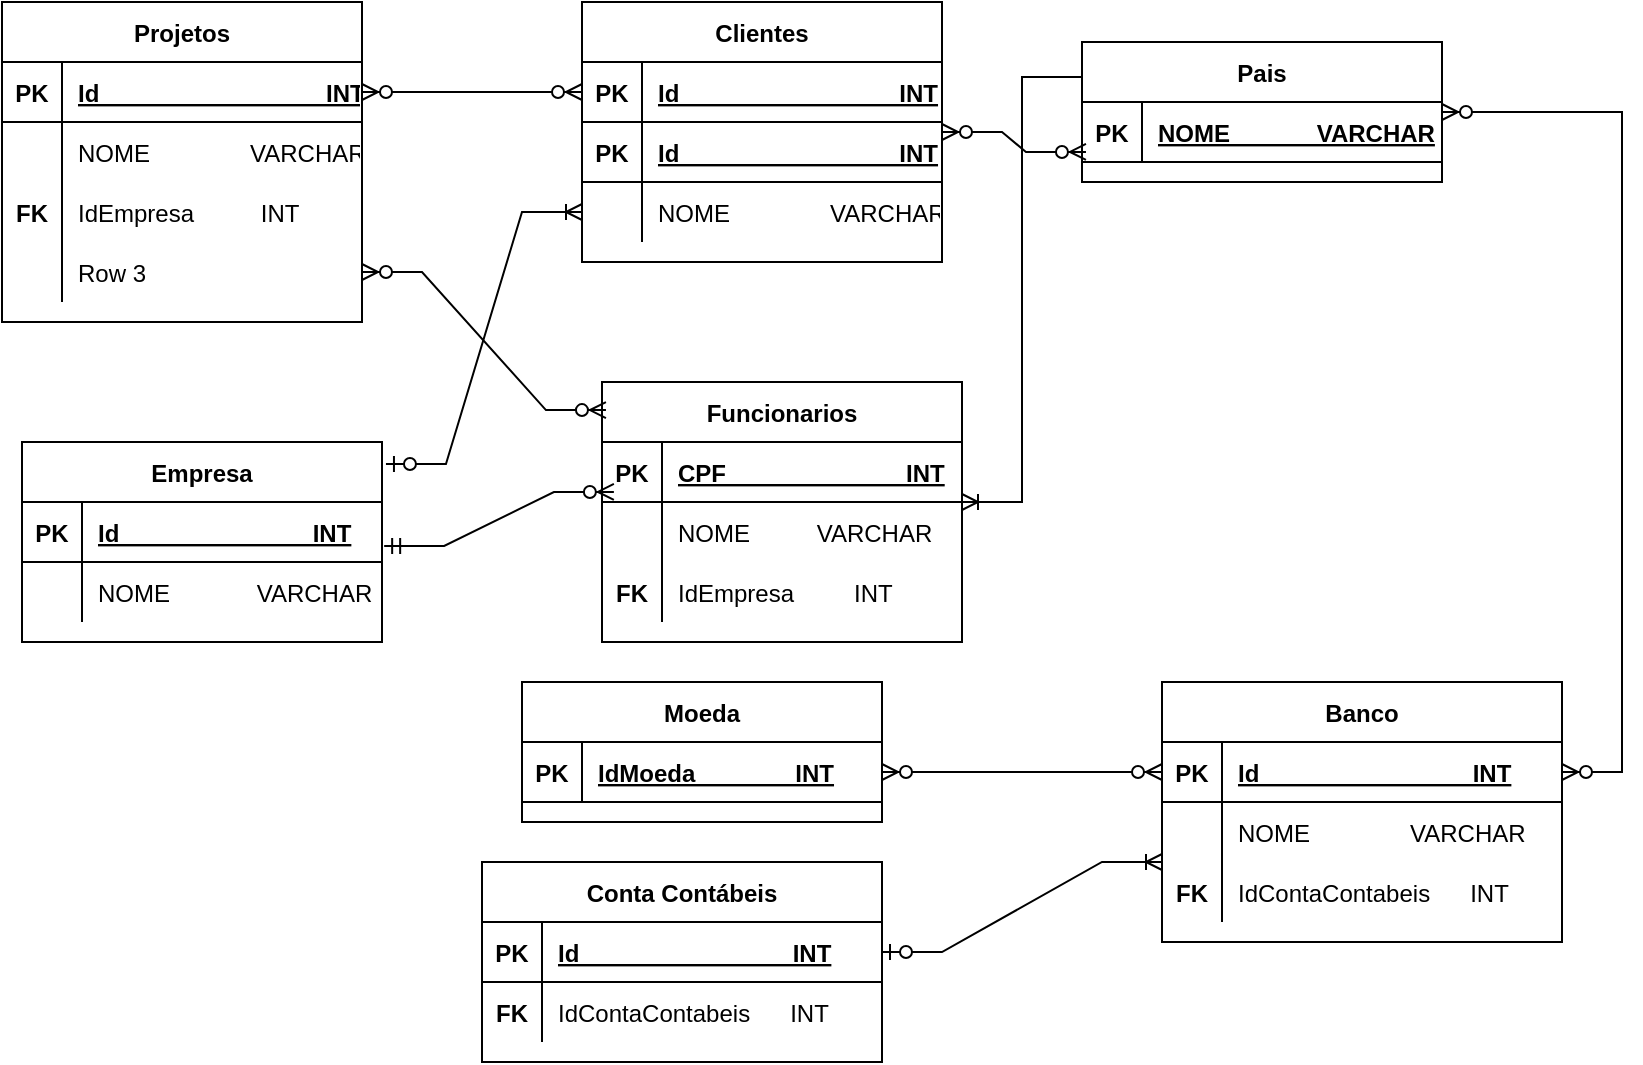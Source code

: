 <mxfile version="20.2.3" type="device"><diagram id="FYHwgx_o-ocz7DWn9fKt" name="Page-1"><mxGraphModel dx="942" dy="600" grid="1" gridSize="10" guides="1" tooltips="1" connect="1" arrows="1" fold="1" page="1" pageScale="1" pageWidth="827" pageHeight="1169" math="0" shadow="0"><root><mxCell id="0"/><mxCell id="1" parent="0"/><mxCell id="ihUxNbp2iNIEQRNGtWkb-22" value="Empresa" style="shape=table;startSize=30;container=1;collapsible=1;childLayout=tableLayout;fixedRows=1;rowLines=0;fontStyle=1;align=center;resizeLast=1;" parent="1" vertex="1"><mxGeometry x="30" y="230" width="180" height="100" as="geometry"><mxRectangle x="40" y="90" width="90" height="30" as="alternateBounds"/></mxGeometry></mxCell><mxCell id="ihUxNbp2iNIEQRNGtWkb-23" value="" style="shape=tableRow;horizontal=0;startSize=0;swimlaneHead=0;swimlaneBody=0;fillColor=none;collapsible=0;dropTarget=0;points=[[0,0.5],[1,0.5]];portConstraint=eastwest;top=0;left=0;right=0;bottom=1;" parent="ihUxNbp2iNIEQRNGtWkb-22" vertex="1"><mxGeometry y="30" width="180" height="30" as="geometry"/></mxCell><mxCell id="ihUxNbp2iNIEQRNGtWkb-24" value="PK" style="shape=partialRectangle;connectable=0;fillColor=none;top=0;left=0;bottom=0;right=0;fontStyle=1;overflow=hidden;" parent="ihUxNbp2iNIEQRNGtWkb-23" vertex="1"><mxGeometry width="30" height="30" as="geometry"><mxRectangle width="30" height="30" as="alternateBounds"/></mxGeometry></mxCell><mxCell id="ihUxNbp2iNIEQRNGtWkb-25" value="Id                             INT" style="shape=partialRectangle;connectable=0;fillColor=none;top=0;left=0;bottom=0;right=0;align=left;spacingLeft=6;fontStyle=5;overflow=hidden;" parent="ihUxNbp2iNIEQRNGtWkb-23" vertex="1"><mxGeometry x="30" width="150" height="30" as="geometry"><mxRectangle width="150" height="30" as="alternateBounds"/></mxGeometry></mxCell><mxCell id="ihUxNbp2iNIEQRNGtWkb-26" value="" style="shape=tableRow;horizontal=0;startSize=0;swimlaneHead=0;swimlaneBody=0;fillColor=none;collapsible=0;dropTarget=0;points=[[0,0.5],[1,0.5]];portConstraint=eastwest;top=0;left=0;right=0;bottom=0;" parent="ihUxNbp2iNIEQRNGtWkb-22" vertex="1"><mxGeometry y="60" width="180" height="30" as="geometry"/></mxCell><mxCell id="ihUxNbp2iNIEQRNGtWkb-27" value="" style="shape=partialRectangle;connectable=0;fillColor=none;top=0;left=0;bottom=0;right=0;editable=1;overflow=hidden;" parent="ihUxNbp2iNIEQRNGtWkb-26" vertex="1"><mxGeometry width="30" height="30" as="geometry"><mxRectangle width="30" height="30" as="alternateBounds"/></mxGeometry></mxCell><mxCell id="ihUxNbp2iNIEQRNGtWkb-28" value="NOME             VARCHAR" style="shape=partialRectangle;connectable=0;fillColor=none;top=0;left=0;bottom=0;right=0;align=left;spacingLeft=6;overflow=hidden;strokeColor=none;" parent="ihUxNbp2iNIEQRNGtWkb-26" vertex="1"><mxGeometry x="30" width="150" height="30" as="geometry"><mxRectangle width="150" height="30" as="alternateBounds"/></mxGeometry></mxCell><mxCell id="ihUxNbp2iNIEQRNGtWkb-48" value="Funcionarios" style="shape=table;startSize=30;container=1;collapsible=1;childLayout=tableLayout;fixedRows=1;rowLines=0;fontStyle=1;align=center;resizeLast=1;" parent="1" vertex="1"><mxGeometry x="320" y="200" width="180" height="130" as="geometry"/></mxCell><mxCell id="ihUxNbp2iNIEQRNGtWkb-49" value="" style="shape=tableRow;horizontal=0;startSize=0;swimlaneHead=0;swimlaneBody=0;fillColor=none;collapsible=0;dropTarget=0;points=[[0,0.5],[1,0.5]];portConstraint=eastwest;top=0;left=0;right=0;bottom=1;" parent="ihUxNbp2iNIEQRNGtWkb-48" vertex="1"><mxGeometry y="30" width="180" height="30" as="geometry"/></mxCell><mxCell id="ihUxNbp2iNIEQRNGtWkb-50" value="PK" style="shape=partialRectangle;connectable=0;fillColor=none;top=0;left=0;bottom=0;right=0;fontStyle=1;overflow=hidden;" parent="ihUxNbp2iNIEQRNGtWkb-49" vertex="1"><mxGeometry width="30" height="30" as="geometry"><mxRectangle width="30" height="30" as="alternateBounds"/></mxGeometry></mxCell><mxCell id="ihUxNbp2iNIEQRNGtWkb-51" value="CPF                           INT" style="shape=partialRectangle;connectable=0;fillColor=none;top=0;left=0;bottom=0;right=0;align=left;spacingLeft=6;fontStyle=5;overflow=hidden;" parent="ihUxNbp2iNIEQRNGtWkb-49" vertex="1"><mxGeometry x="30" width="150" height="30" as="geometry"><mxRectangle width="150" height="30" as="alternateBounds"/></mxGeometry></mxCell><mxCell id="ihUxNbp2iNIEQRNGtWkb-52" value="" style="shape=tableRow;horizontal=0;startSize=0;swimlaneHead=0;swimlaneBody=0;fillColor=none;collapsible=0;dropTarget=0;points=[[0,0.5],[1,0.5]];portConstraint=eastwest;top=0;left=0;right=0;bottom=0;" parent="ihUxNbp2iNIEQRNGtWkb-48" vertex="1"><mxGeometry y="60" width="180" height="30" as="geometry"/></mxCell><mxCell id="ihUxNbp2iNIEQRNGtWkb-53" value="" style="shape=partialRectangle;connectable=0;fillColor=none;top=0;left=0;bottom=0;right=0;editable=1;overflow=hidden;" parent="ihUxNbp2iNIEQRNGtWkb-52" vertex="1"><mxGeometry width="30" height="30" as="geometry"><mxRectangle width="30" height="30" as="alternateBounds"/></mxGeometry></mxCell><mxCell id="ihUxNbp2iNIEQRNGtWkb-54" value="NOME          VARCHAR" style="shape=partialRectangle;connectable=0;fillColor=none;top=0;left=0;bottom=0;right=0;align=left;spacingLeft=6;overflow=hidden;" parent="ihUxNbp2iNIEQRNGtWkb-52" vertex="1"><mxGeometry x="30" width="150" height="30" as="geometry"><mxRectangle width="150" height="30" as="alternateBounds"/></mxGeometry></mxCell><mxCell id="ihUxNbp2iNIEQRNGtWkb-55" value="" style="shape=tableRow;horizontal=0;startSize=0;swimlaneHead=0;swimlaneBody=0;fillColor=none;collapsible=0;dropTarget=0;points=[[0,0.5],[1,0.5]];portConstraint=eastwest;top=0;left=0;right=0;bottom=0;" parent="ihUxNbp2iNIEQRNGtWkb-48" vertex="1"><mxGeometry y="90" width="180" height="30" as="geometry"/></mxCell><mxCell id="ihUxNbp2iNIEQRNGtWkb-56" value="FK" style="shape=partialRectangle;connectable=0;fillColor=none;top=0;left=0;bottom=0;right=0;editable=1;overflow=hidden;fontStyle=1" parent="ihUxNbp2iNIEQRNGtWkb-55" vertex="1"><mxGeometry width="30" height="30" as="geometry"><mxRectangle width="30" height="30" as="alternateBounds"/></mxGeometry></mxCell><mxCell id="ihUxNbp2iNIEQRNGtWkb-57" value="IdEmpresa         INT" style="shape=partialRectangle;connectable=0;fillColor=none;top=0;left=0;bottom=0;right=0;align=left;spacingLeft=6;overflow=hidden;fontStyle=0" parent="ihUxNbp2iNIEQRNGtWkb-55" vertex="1"><mxGeometry x="30" width="150" height="30" as="geometry"><mxRectangle width="150" height="30" as="alternateBounds"/></mxGeometry></mxCell><mxCell id="ihUxNbp2iNIEQRNGtWkb-61" value="Pais" style="shape=table;startSize=30;container=1;collapsible=1;childLayout=tableLayout;fixedRows=1;rowLines=0;fontStyle=1;align=center;resizeLast=1;" parent="1" vertex="1"><mxGeometry x="560" y="30" width="180" height="70" as="geometry"/></mxCell><mxCell id="ihUxNbp2iNIEQRNGtWkb-62" value="" style="shape=tableRow;horizontal=0;startSize=0;swimlaneHead=0;swimlaneBody=0;fillColor=none;collapsible=0;dropTarget=0;points=[[0,0.5],[1,0.5]];portConstraint=eastwest;top=0;left=0;right=0;bottom=1;" parent="ihUxNbp2iNIEQRNGtWkb-61" vertex="1"><mxGeometry y="30" width="180" height="30" as="geometry"/></mxCell><mxCell id="ihUxNbp2iNIEQRNGtWkb-63" value="PK" style="shape=partialRectangle;connectable=0;fillColor=none;top=0;left=0;bottom=0;right=0;fontStyle=1;overflow=hidden;" parent="ihUxNbp2iNIEQRNGtWkb-62" vertex="1"><mxGeometry width="30" height="30" as="geometry"><mxRectangle width="30" height="30" as="alternateBounds"/></mxGeometry></mxCell><mxCell id="ihUxNbp2iNIEQRNGtWkb-64" value="NOME             VARCHAR" style="shape=partialRectangle;connectable=0;fillColor=none;top=0;left=0;bottom=0;right=0;align=left;spacingLeft=6;fontStyle=5;overflow=hidden;" parent="ihUxNbp2iNIEQRNGtWkb-62" vertex="1"><mxGeometry x="30" width="150" height="30" as="geometry"><mxRectangle width="150" height="30" as="alternateBounds"/></mxGeometry></mxCell><mxCell id="ihUxNbp2iNIEQRNGtWkb-100" value="Clientes" style="shape=table;startSize=30;container=1;collapsible=1;childLayout=tableLayout;fixedRows=1;rowLines=0;fontStyle=1;align=center;resizeLast=1;" parent="1" vertex="1"><mxGeometry x="310" y="10" width="180" height="130" as="geometry"/></mxCell><mxCell id="ihUxNbp2iNIEQRNGtWkb-145" value="" style="shape=tableRow;horizontal=0;startSize=0;swimlaneHead=0;swimlaneBody=0;fillColor=none;collapsible=0;dropTarget=0;points=[[0,0.5],[1,0.5]];portConstraint=eastwest;top=0;left=0;right=0;bottom=1;" parent="ihUxNbp2iNIEQRNGtWkb-100" vertex="1"><mxGeometry y="30" width="180" height="30" as="geometry"/></mxCell><mxCell id="ihUxNbp2iNIEQRNGtWkb-146" value="PK" style="shape=partialRectangle;connectable=0;fillColor=none;top=0;left=0;bottom=0;right=0;fontStyle=1;overflow=hidden;" parent="ihUxNbp2iNIEQRNGtWkb-145" vertex="1"><mxGeometry width="30" height="30" as="geometry"><mxRectangle width="30" height="30" as="alternateBounds"/></mxGeometry></mxCell><mxCell id="ihUxNbp2iNIEQRNGtWkb-147" value="Id                                 INT" style="shape=partialRectangle;connectable=0;fillColor=none;top=0;left=0;bottom=0;right=0;align=left;spacingLeft=6;fontStyle=5;overflow=hidden;" parent="ihUxNbp2iNIEQRNGtWkb-145" vertex="1"><mxGeometry x="30" width="150" height="30" as="geometry"><mxRectangle width="150" height="30" as="alternateBounds"/></mxGeometry></mxCell><mxCell id="ihUxNbp2iNIEQRNGtWkb-101" value="" style="shape=tableRow;horizontal=0;startSize=0;swimlaneHead=0;swimlaneBody=0;fillColor=none;collapsible=0;dropTarget=0;points=[[0,0.5],[1,0.5]];portConstraint=eastwest;top=0;left=0;right=0;bottom=1;" parent="ihUxNbp2iNIEQRNGtWkb-100" vertex="1"><mxGeometry y="60" width="180" height="30" as="geometry"/></mxCell><mxCell id="ihUxNbp2iNIEQRNGtWkb-102" value="PK" style="shape=partialRectangle;connectable=0;fillColor=none;top=0;left=0;bottom=0;right=0;fontStyle=1;overflow=hidden;" parent="ihUxNbp2iNIEQRNGtWkb-101" vertex="1"><mxGeometry width="30" height="30" as="geometry"><mxRectangle width="30" height="30" as="alternateBounds"/></mxGeometry></mxCell><mxCell id="ihUxNbp2iNIEQRNGtWkb-103" value="Id                                 INT" style="shape=partialRectangle;connectable=0;fillColor=none;top=0;left=0;bottom=0;right=0;align=left;spacingLeft=6;fontStyle=5;overflow=hidden;" parent="ihUxNbp2iNIEQRNGtWkb-101" vertex="1"><mxGeometry x="30" width="150" height="30" as="geometry"><mxRectangle width="150" height="30" as="alternateBounds"/></mxGeometry></mxCell><mxCell id="ihUxNbp2iNIEQRNGtWkb-104" value="" style="shape=tableRow;horizontal=0;startSize=0;swimlaneHead=0;swimlaneBody=0;fillColor=none;collapsible=0;dropTarget=0;points=[[0,0.5],[1,0.5]];portConstraint=eastwest;top=0;left=0;right=0;bottom=0;" parent="ihUxNbp2iNIEQRNGtWkb-100" vertex="1"><mxGeometry y="90" width="180" height="30" as="geometry"/></mxCell><mxCell id="ihUxNbp2iNIEQRNGtWkb-105" value="" style="shape=partialRectangle;connectable=0;fillColor=none;top=0;left=0;bottom=0;right=0;editable=1;overflow=hidden;" parent="ihUxNbp2iNIEQRNGtWkb-104" vertex="1"><mxGeometry width="30" height="30" as="geometry"><mxRectangle width="30" height="30" as="alternateBounds"/></mxGeometry></mxCell><mxCell id="ihUxNbp2iNIEQRNGtWkb-106" value="NOME               VARCHAR" style="shape=partialRectangle;connectable=0;fillColor=none;top=0;left=0;bottom=0;right=0;align=left;spacingLeft=6;overflow=hidden;" parent="ihUxNbp2iNIEQRNGtWkb-104" vertex="1"><mxGeometry x="30" width="150" height="30" as="geometry"><mxRectangle width="150" height="30" as="alternateBounds"/></mxGeometry></mxCell><mxCell id="ihUxNbp2iNIEQRNGtWkb-114" value="Projetos" style="shape=table;startSize=30;container=1;collapsible=1;childLayout=tableLayout;fixedRows=1;rowLines=0;fontStyle=1;align=center;resizeLast=1;" parent="1" vertex="1"><mxGeometry x="20" y="10" width="180" height="160" as="geometry"/></mxCell><mxCell id="ihUxNbp2iNIEQRNGtWkb-115" value="" style="shape=tableRow;horizontal=0;startSize=0;swimlaneHead=0;swimlaneBody=0;fillColor=none;collapsible=0;dropTarget=0;points=[[0,0.5],[1,0.5]];portConstraint=eastwest;top=0;left=0;right=0;bottom=1;" parent="ihUxNbp2iNIEQRNGtWkb-114" vertex="1"><mxGeometry y="30" width="180" height="30" as="geometry"/></mxCell><mxCell id="ihUxNbp2iNIEQRNGtWkb-116" value="PK" style="shape=partialRectangle;connectable=0;fillColor=none;top=0;left=0;bottom=0;right=0;fontStyle=1;overflow=hidden;" parent="ihUxNbp2iNIEQRNGtWkb-115" vertex="1"><mxGeometry width="30" height="30" as="geometry"><mxRectangle width="30" height="30" as="alternateBounds"/></mxGeometry></mxCell><mxCell id="ihUxNbp2iNIEQRNGtWkb-117" value="Id                                  INT" style="shape=partialRectangle;connectable=0;fillColor=none;top=0;left=0;bottom=0;right=0;align=left;spacingLeft=6;fontStyle=5;overflow=hidden;" parent="ihUxNbp2iNIEQRNGtWkb-115" vertex="1"><mxGeometry x="30" width="150" height="30" as="geometry"><mxRectangle width="150" height="30" as="alternateBounds"/></mxGeometry></mxCell><mxCell id="ihUxNbp2iNIEQRNGtWkb-118" value="" style="shape=tableRow;horizontal=0;startSize=0;swimlaneHead=0;swimlaneBody=0;fillColor=none;collapsible=0;dropTarget=0;points=[[0,0.5],[1,0.5]];portConstraint=eastwest;top=0;left=0;right=0;bottom=0;" parent="ihUxNbp2iNIEQRNGtWkb-114" vertex="1"><mxGeometry y="60" width="180" height="30" as="geometry"/></mxCell><mxCell id="ihUxNbp2iNIEQRNGtWkb-119" value="" style="shape=partialRectangle;connectable=0;fillColor=none;top=0;left=0;bottom=0;right=0;editable=1;overflow=hidden;" parent="ihUxNbp2iNIEQRNGtWkb-118" vertex="1"><mxGeometry width="30" height="30" as="geometry"><mxRectangle width="30" height="30" as="alternateBounds"/></mxGeometry></mxCell><mxCell id="ihUxNbp2iNIEQRNGtWkb-120" value="NOME               VARCHAR" style="shape=partialRectangle;connectable=0;fillColor=none;top=0;left=0;bottom=0;right=0;align=left;spacingLeft=6;overflow=hidden;" parent="ihUxNbp2iNIEQRNGtWkb-118" vertex="1"><mxGeometry x="30" width="150" height="30" as="geometry"><mxRectangle width="150" height="30" as="alternateBounds"/></mxGeometry></mxCell><mxCell id="ihUxNbp2iNIEQRNGtWkb-121" value="" style="shape=tableRow;horizontal=0;startSize=0;swimlaneHead=0;swimlaneBody=0;fillColor=none;collapsible=0;dropTarget=0;points=[[0,0.5],[1,0.5]];portConstraint=eastwest;top=0;left=0;right=0;bottom=0;" parent="ihUxNbp2iNIEQRNGtWkb-114" vertex="1"><mxGeometry y="90" width="180" height="30" as="geometry"/></mxCell><mxCell id="ihUxNbp2iNIEQRNGtWkb-122" value="FK" style="shape=partialRectangle;connectable=0;fillColor=none;top=0;left=0;bottom=0;right=0;editable=1;overflow=hidden;fontStyle=1" parent="ihUxNbp2iNIEQRNGtWkb-121" vertex="1"><mxGeometry width="30" height="30" as="geometry"><mxRectangle width="30" height="30" as="alternateBounds"/></mxGeometry></mxCell><mxCell id="ihUxNbp2iNIEQRNGtWkb-123" value="IdEmpresa          INT" style="shape=partialRectangle;connectable=0;fillColor=none;top=0;left=0;bottom=0;right=0;align=left;spacingLeft=6;overflow=hidden;" parent="ihUxNbp2iNIEQRNGtWkb-121" vertex="1"><mxGeometry x="30" width="150" height="30" as="geometry"><mxRectangle width="150" height="30" as="alternateBounds"/></mxGeometry></mxCell><mxCell id="ihUxNbp2iNIEQRNGtWkb-124" value="" style="shape=tableRow;horizontal=0;startSize=0;swimlaneHead=0;swimlaneBody=0;fillColor=none;collapsible=0;dropTarget=0;points=[[0,0.5],[1,0.5]];portConstraint=eastwest;top=0;left=0;right=0;bottom=0;" parent="ihUxNbp2iNIEQRNGtWkb-114" vertex="1"><mxGeometry y="120" width="180" height="30" as="geometry"/></mxCell><mxCell id="ihUxNbp2iNIEQRNGtWkb-125" value="" style="shape=partialRectangle;connectable=0;fillColor=none;top=0;left=0;bottom=0;right=0;editable=1;overflow=hidden;" parent="ihUxNbp2iNIEQRNGtWkb-124" vertex="1"><mxGeometry width="30" height="30" as="geometry"><mxRectangle width="30" height="30" as="alternateBounds"/></mxGeometry></mxCell><mxCell id="ihUxNbp2iNIEQRNGtWkb-126" value="Row 3" style="shape=partialRectangle;connectable=0;fillColor=none;top=0;left=0;bottom=0;right=0;align=left;spacingLeft=6;overflow=hidden;" parent="ihUxNbp2iNIEQRNGtWkb-124" vertex="1"><mxGeometry x="30" width="150" height="30" as="geometry"><mxRectangle width="150" height="30" as="alternateBounds"/></mxGeometry></mxCell><mxCell id="ihUxNbp2iNIEQRNGtWkb-127" value="Banco" style="shape=table;startSize=30;container=1;collapsible=1;childLayout=tableLayout;fixedRows=1;rowLines=0;fontStyle=1;align=center;resizeLast=1;" parent="1" vertex="1"><mxGeometry x="600" y="350" width="200" height="130" as="geometry"/></mxCell><mxCell id="ihUxNbp2iNIEQRNGtWkb-128" value="" style="shape=tableRow;horizontal=0;startSize=0;swimlaneHead=0;swimlaneBody=0;fillColor=none;collapsible=0;dropTarget=0;points=[[0,0.5],[1,0.5]];portConstraint=eastwest;top=0;left=0;right=0;bottom=1;" parent="ihUxNbp2iNIEQRNGtWkb-127" vertex="1"><mxGeometry y="30" width="200" height="30" as="geometry"/></mxCell><mxCell id="ihUxNbp2iNIEQRNGtWkb-129" value="PK" style="shape=partialRectangle;connectable=0;fillColor=none;top=0;left=0;bottom=0;right=0;fontStyle=1;overflow=hidden;" parent="ihUxNbp2iNIEQRNGtWkb-128" vertex="1"><mxGeometry width="30" height="30" as="geometry"><mxRectangle width="30" height="30" as="alternateBounds"/></mxGeometry></mxCell><mxCell id="ihUxNbp2iNIEQRNGtWkb-130" value="Id                                INT" style="shape=partialRectangle;connectable=0;fillColor=none;top=0;left=0;bottom=0;right=0;align=left;spacingLeft=6;fontStyle=5;overflow=hidden;" parent="ihUxNbp2iNIEQRNGtWkb-128" vertex="1"><mxGeometry x="30" width="170" height="30" as="geometry"><mxRectangle width="170" height="30" as="alternateBounds"/></mxGeometry></mxCell><mxCell id="ihUxNbp2iNIEQRNGtWkb-131" value="" style="shape=tableRow;horizontal=0;startSize=0;swimlaneHead=0;swimlaneBody=0;fillColor=none;collapsible=0;dropTarget=0;points=[[0,0.5],[1,0.5]];portConstraint=eastwest;top=0;left=0;right=0;bottom=0;" parent="ihUxNbp2iNIEQRNGtWkb-127" vertex="1"><mxGeometry y="60" width="200" height="30" as="geometry"/></mxCell><mxCell id="ihUxNbp2iNIEQRNGtWkb-132" value="" style="shape=partialRectangle;connectable=0;fillColor=none;top=0;left=0;bottom=0;right=0;editable=1;overflow=hidden;" parent="ihUxNbp2iNIEQRNGtWkb-131" vertex="1"><mxGeometry width="30" height="30" as="geometry"><mxRectangle width="30" height="30" as="alternateBounds"/></mxGeometry></mxCell><mxCell id="ihUxNbp2iNIEQRNGtWkb-133" value="NOME               VARCHAR" style="shape=partialRectangle;connectable=0;fillColor=none;top=0;left=0;bottom=0;right=0;align=left;spacingLeft=6;overflow=hidden;" parent="ihUxNbp2iNIEQRNGtWkb-131" vertex="1"><mxGeometry x="30" width="170" height="30" as="geometry"><mxRectangle width="170" height="30" as="alternateBounds"/></mxGeometry></mxCell><mxCell id="ihUxNbp2iNIEQRNGtWkb-134" value="" style="shape=tableRow;horizontal=0;startSize=0;swimlaneHead=0;swimlaneBody=0;fillColor=none;collapsible=0;dropTarget=0;points=[[0,0.5],[1,0.5]];portConstraint=eastwest;top=0;left=0;right=0;bottom=0;" parent="ihUxNbp2iNIEQRNGtWkb-127" vertex="1"><mxGeometry y="90" width="200" height="30" as="geometry"/></mxCell><mxCell id="ihUxNbp2iNIEQRNGtWkb-135" value="FK" style="shape=partialRectangle;connectable=0;fillColor=none;top=0;left=0;bottom=0;right=0;editable=1;overflow=hidden;fontStyle=1" parent="ihUxNbp2iNIEQRNGtWkb-134" vertex="1"><mxGeometry width="30" height="30" as="geometry"><mxRectangle width="30" height="30" as="alternateBounds"/></mxGeometry></mxCell><mxCell id="ihUxNbp2iNIEQRNGtWkb-136" value="IdContaContabeis      INT" style="shape=partialRectangle;connectable=0;fillColor=none;top=0;left=0;bottom=0;right=0;align=left;spacingLeft=6;overflow=hidden;" parent="ihUxNbp2iNIEQRNGtWkb-134" vertex="1"><mxGeometry x="30" width="170" height="30" as="geometry"><mxRectangle width="170" height="30" as="alternateBounds"/></mxGeometry></mxCell><mxCell id="ihUxNbp2iNIEQRNGtWkb-140" value="" style="edgeStyle=entityRelationEdgeStyle;fontSize=12;html=1;endArrow=ERzeroToMany;startArrow=ERmandOne;rounded=0;exitX=1.006;exitY=0.733;exitDx=0;exitDy=0;exitPerimeter=0;entryX=0.033;entryY=0.833;entryDx=0;entryDy=0;entryPerimeter=0;" parent="1" source="ihUxNbp2iNIEQRNGtWkb-23" target="ihUxNbp2iNIEQRNGtWkb-49" edge="1"><mxGeometry width="100" height="100" relative="1" as="geometry"><mxPoint x="210" y="299.5" as="sourcePoint"/><mxPoint x="300" y="350" as="targetPoint"/></mxGeometry></mxCell><mxCell id="ihUxNbp2iNIEQRNGtWkb-141" value="" style="edgeStyle=entityRelationEdgeStyle;fontSize=12;html=1;endArrow=ERzeroToMany;endFill=1;startArrow=ERzeroToMany;rounded=0;entryX=0.011;entryY=0.108;entryDx=0;entryDy=0;entryPerimeter=0;exitX=1;exitY=0.5;exitDx=0;exitDy=0;" parent="1" source="ihUxNbp2iNIEQRNGtWkb-124" target="ihUxNbp2iNIEQRNGtWkb-48" edge="1"><mxGeometry width="100" height="100" relative="1" as="geometry"><mxPoint x="120" y="240" as="sourcePoint"/><mxPoint x="360" y="180" as="targetPoint"/></mxGeometry></mxCell><mxCell id="ihUxNbp2iNIEQRNGtWkb-144" value="" style="edgeStyle=entityRelationEdgeStyle;fontSize=12;html=1;endArrow=ERzeroToMany;endFill=1;startArrow=ERzeroToMany;rounded=0;exitX=1;exitY=0.5;exitDx=0;exitDy=0;entryX=0;entryY=0.5;entryDx=0;entryDy=0;" parent="1" source="ihUxNbp2iNIEQRNGtWkb-115" target="ihUxNbp2iNIEQRNGtWkb-145" edge="1"><mxGeometry width="100" height="100" relative="1" as="geometry"><mxPoint x="240" y="100" as="sourcePoint"/><mxPoint x="340" y="100" as="targetPoint"/></mxGeometry></mxCell><mxCell id="ihUxNbp2iNIEQRNGtWkb-148" value="" style="edgeStyle=entityRelationEdgeStyle;fontSize=12;html=1;endArrow=ERoneToMany;startArrow=ERzeroToOne;rounded=0;exitX=1.011;exitY=0.11;exitDx=0;exitDy=0;exitPerimeter=0;entryX=0;entryY=0.5;entryDx=0;entryDy=0;" parent="1" source="ihUxNbp2iNIEQRNGtWkb-22" target="ihUxNbp2iNIEQRNGtWkb-104" edge="1"><mxGeometry width="100" height="100" relative="1" as="geometry"><mxPoint x="224" y="300" as="sourcePoint"/><mxPoint x="324" y="200" as="targetPoint"/></mxGeometry></mxCell><mxCell id="ihUxNbp2iNIEQRNGtWkb-156" value="" style="edgeStyle=entityRelationEdgeStyle;fontSize=12;html=1;endArrow=ERzeroToMany;endFill=1;startArrow=ERzeroToMany;rounded=0;exitX=1;exitY=0.5;exitDx=0;exitDy=0;" parent="1" source="ihUxNbp2iNIEQRNGtWkb-61" target="ihUxNbp2iNIEQRNGtWkb-128" edge="1"><mxGeometry width="100" height="100" relative="1" as="geometry"><mxPoint x="730" y="80" as="sourcePoint"/><mxPoint x="580" y="360" as="targetPoint"/></mxGeometry></mxCell><mxCell id="ihUxNbp2iNIEQRNGtWkb-158" value="" style="edgeStyle=entityRelationEdgeStyle;fontSize=12;html=1;endArrow=ERzeroToMany;endFill=1;startArrow=ERzeroToMany;rounded=0;exitX=1;exitY=0.5;exitDx=0;exitDy=0;entryX=0.011;entryY=0.833;entryDx=0;entryDy=0;entryPerimeter=0;" parent="1" source="ihUxNbp2iNIEQRNGtWkb-100" target="ihUxNbp2iNIEQRNGtWkb-62" edge="1"><mxGeometry width="100" height="100" relative="1" as="geometry"><mxPoint x="550" y="180" as="sourcePoint"/><mxPoint x="660" y="180" as="targetPoint"/></mxGeometry></mxCell><mxCell id="ihUxNbp2iNIEQRNGtWkb-159" value="" style="edgeStyle=entityRelationEdgeStyle;fontSize=12;html=1;endArrow=ERoneToMany;rounded=0;entryX=1;entryY=1;entryDx=0;entryDy=0;entryPerimeter=0;exitX=0;exitY=0.25;exitDx=0;exitDy=0;" parent="1" source="ihUxNbp2iNIEQRNGtWkb-61" target="ihUxNbp2iNIEQRNGtWkb-49" edge="1"><mxGeometry width="100" height="100" relative="1" as="geometry"><mxPoint x="580" y="150" as="sourcePoint"/><mxPoint x="590" y="270" as="targetPoint"/></mxGeometry></mxCell><mxCell id="EcomSsGrPD3jOv4NmABK-1" value="Conta Contábeis" style="shape=table;startSize=30;container=1;collapsible=1;childLayout=tableLayout;fixedRows=1;rowLines=0;fontStyle=1;align=center;resizeLast=1;" vertex="1" parent="1"><mxGeometry x="260" y="440" width="200" height="100" as="geometry"/></mxCell><mxCell id="EcomSsGrPD3jOv4NmABK-2" value="" style="shape=tableRow;horizontal=0;startSize=0;swimlaneHead=0;swimlaneBody=0;fillColor=none;collapsible=0;dropTarget=0;points=[[0,0.5],[1,0.5]];portConstraint=eastwest;top=0;left=0;right=0;bottom=1;" vertex="1" parent="EcomSsGrPD3jOv4NmABK-1"><mxGeometry y="30" width="200" height="30" as="geometry"/></mxCell><mxCell id="EcomSsGrPD3jOv4NmABK-3" value="PK" style="shape=partialRectangle;connectable=0;fillColor=none;top=0;left=0;bottom=0;right=0;fontStyle=1;overflow=hidden;" vertex="1" parent="EcomSsGrPD3jOv4NmABK-2"><mxGeometry width="30" height="30" as="geometry"><mxRectangle width="30" height="30" as="alternateBounds"/></mxGeometry></mxCell><mxCell id="EcomSsGrPD3jOv4NmABK-4" value="Id                                INT" style="shape=partialRectangle;connectable=0;fillColor=none;top=0;left=0;bottom=0;right=0;align=left;spacingLeft=6;fontStyle=5;overflow=hidden;" vertex="1" parent="EcomSsGrPD3jOv4NmABK-2"><mxGeometry x="30" width="170" height="30" as="geometry"><mxRectangle width="170" height="30" as="alternateBounds"/></mxGeometry></mxCell><mxCell id="EcomSsGrPD3jOv4NmABK-8" value="" style="shape=tableRow;horizontal=0;startSize=0;swimlaneHead=0;swimlaneBody=0;fillColor=none;collapsible=0;dropTarget=0;points=[[0,0.5],[1,0.5]];portConstraint=eastwest;top=0;left=0;right=0;bottom=0;" vertex="1" parent="EcomSsGrPD3jOv4NmABK-1"><mxGeometry y="60" width="200" height="30" as="geometry"/></mxCell><mxCell id="EcomSsGrPD3jOv4NmABK-9" value="FK" style="shape=partialRectangle;connectable=0;fillColor=none;top=0;left=0;bottom=0;right=0;editable=1;overflow=hidden;fontStyle=1" vertex="1" parent="EcomSsGrPD3jOv4NmABK-8"><mxGeometry width="30" height="30" as="geometry"><mxRectangle width="30" height="30" as="alternateBounds"/></mxGeometry></mxCell><mxCell id="EcomSsGrPD3jOv4NmABK-10" value="IdContaContabeis      INT" style="shape=partialRectangle;connectable=0;fillColor=none;top=0;left=0;bottom=0;right=0;align=left;spacingLeft=6;overflow=hidden;" vertex="1" parent="EcomSsGrPD3jOv4NmABK-8"><mxGeometry x="30" width="170" height="30" as="geometry"><mxRectangle width="170" height="30" as="alternateBounds"/></mxGeometry></mxCell><mxCell id="EcomSsGrPD3jOv4NmABK-12" value="Moeda" style="shape=table;startSize=30;container=1;collapsible=1;childLayout=tableLayout;fixedRows=1;rowLines=0;fontStyle=1;align=center;resizeLast=1;" vertex="1" parent="1"><mxGeometry x="280" y="350" width="180" height="70" as="geometry"/></mxCell><mxCell id="EcomSsGrPD3jOv4NmABK-13" value="" style="shape=tableRow;horizontal=0;startSize=0;swimlaneHead=0;swimlaneBody=0;fillColor=none;collapsible=0;dropTarget=0;points=[[0,0.5],[1,0.5]];portConstraint=eastwest;top=0;left=0;right=0;bottom=1;" vertex="1" parent="EcomSsGrPD3jOv4NmABK-12"><mxGeometry y="30" width="180" height="30" as="geometry"/></mxCell><mxCell id="EcomSsGrPD3jOv4NmABK-14" value="PK" style="shape=partialRectangle;connectable=0;fillColor=none;top=0;left=0;bottom=0;right=0;fontStyle=1;overflow=hidden;" vertex="1" parent="EcomSsGrPD3jOv4NmABK-13"><mxGeometry width="30" height="30" as="geometry"><mxRectangle width="30" height="30" as="alternateBounds"/></mxGeometry></mxCell><mxCell id="EcomSsGrPD3jOv4NmABK-15" value="IdMoeda               INT" style="shape=partialRectangle;connectable=0;fillColor=none;top=0;left=0;bottom=0;right=0;align=left;spacingLeft=6;fontStyle=5;overflow=hidden;" vertex="1" parent="EcomSsGrPD3jOv4NmABK-13"><mxGeometry x="30" width="150" height="30" as="geometry"><mxRectangle width="150" height="30" as="alternateBounds"/></mxGeometry></mxCell><mxCell id="EcomSsGrPD3jOv4NmABK-25" value="" style="edgeStyle=entityRelationEdgeStyle;fontSize=12;html=1;endArrow=ERzeroToMany;endFill=1;startArrow=ERzeroToMany;rounded=0;exitX=1;exitY=0.5;exitDx=0;exitDy=0;entryX=0;entryY=0.5;entryDx=0;entryDy=0;" edge="1" parent="1" source="EcomSsGrPD3jOv4NmABK-13" target="ihUxNbp2iNIEQRNGtWkb-128"><mxGeometry width="100" height="100" relative="1" as="geometry"><mxPoint x="480" y="400" as="sourcePoint"/><mxPoint x="580" y="300" as="targetPoint"/></mxGeometry></mxCell><mxCell id="EcomSsGrPD3jOv4NmABK-26" value="" style="edgeStyle=entityRelationEdgeStyle;fontSize=12;html=1;endArrow=ERoneToMany;startArrow=ERzeroToOne;rounded=0;exitX=1;exitY=0.5;exitDx=0;exitDy=0;entryX=0;entryY=0;entryDx=0;entryDy=0;entryPerimeter=0;" edge="1" parent="1" source="EcomSsGrPD3jOv4NmABK-2" target="ihUxNbp2iNIEQRNGtWkb-134"><mxGeometry width="100" height="100" relative="1" as="geometry"><mxPoint x="460" y="510" as="sourcePoint"/><mxPoint x="560" y="410" as="targetPoint"/></mxGeometry></mxCell></root></mxGraphModel></diagram></mxfile>